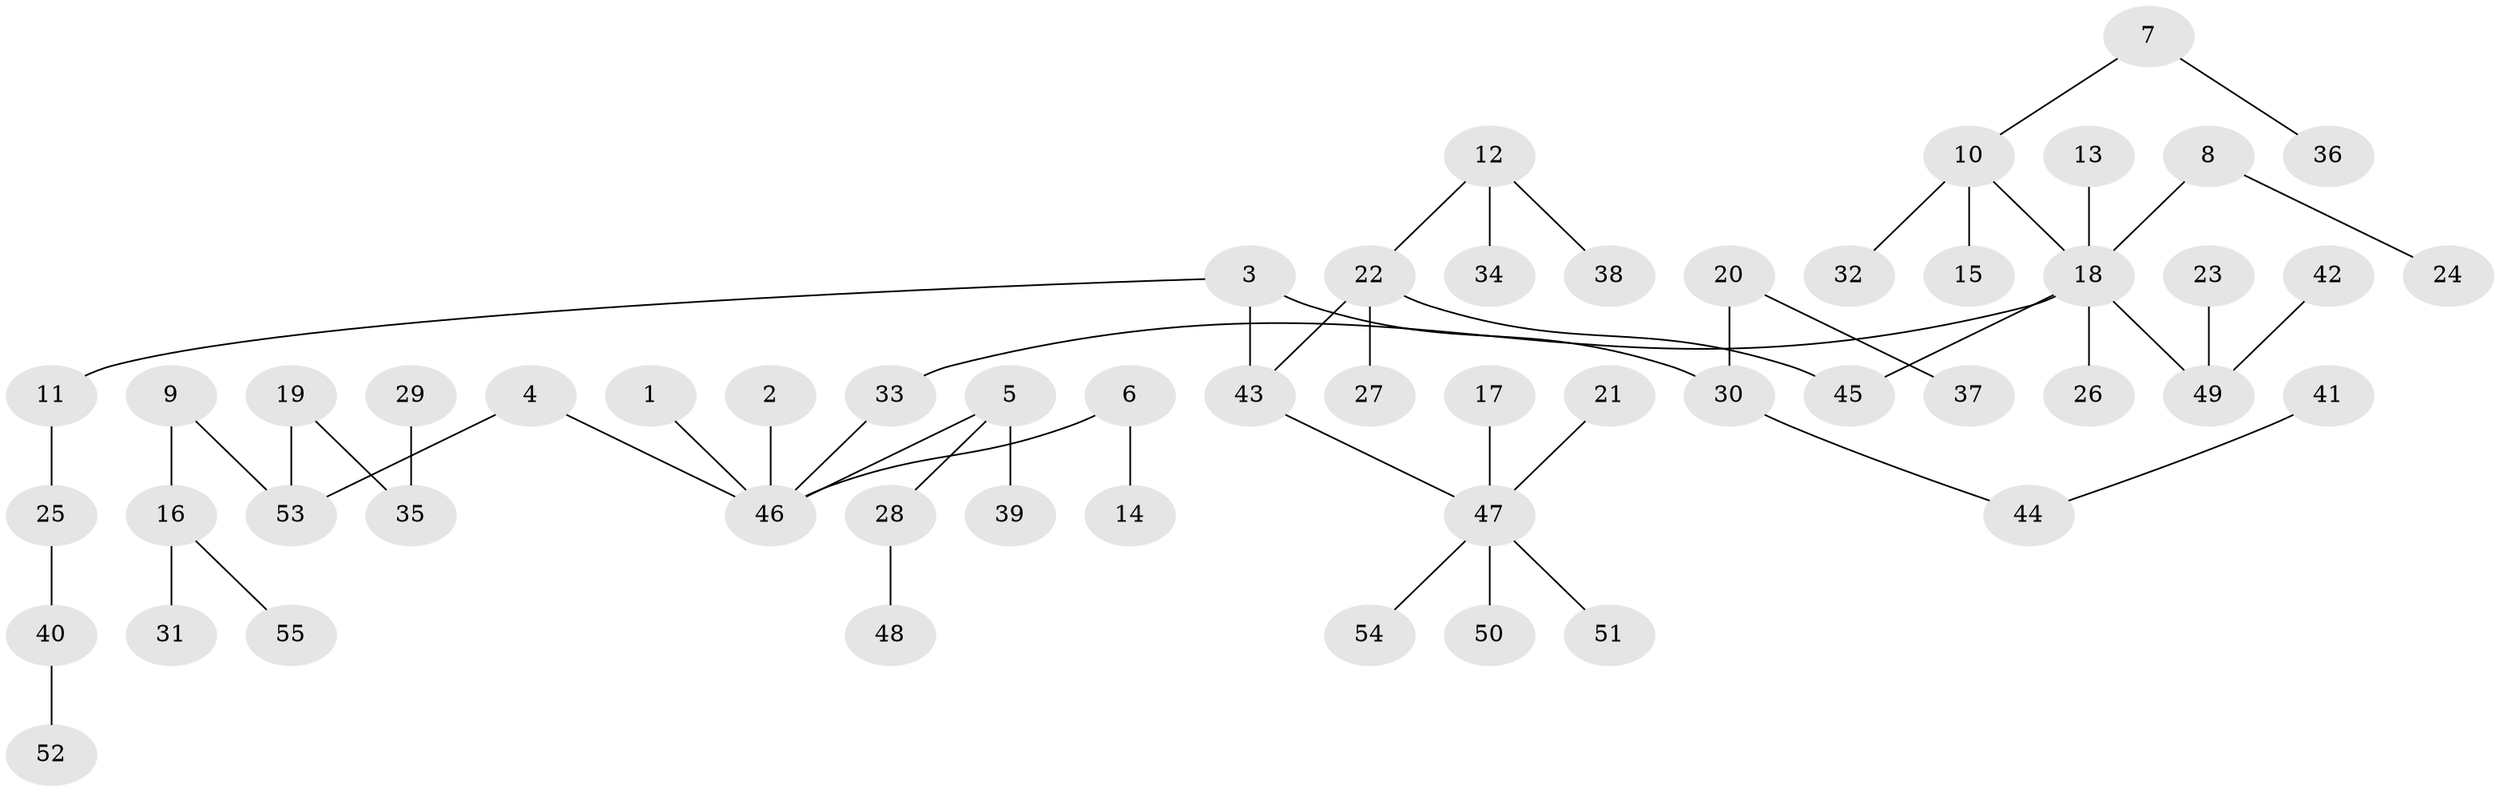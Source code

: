 // original degree distribution, {5: 0.027522935779816515, 8: 0.01834862385321101, 4: 0.05504587155963303, 7: 0.009174311926605505, 2: 0.26605504587155965, 1: 0.4954128440366973, 3: 0.12844036697247707}
// Generated by graph-tools (version 1.1) at 2025/02/03/09/25 03:02:22]
// undirected, 55 vertices, 54 edges
graph export_dot {
graph [start="1"]
  node [color=gray90,style=filled];
  1;
  2;
  3;
  4;
  5;
  6;
  7;
  8;
  9;
  10;
  11;
  12;
  13;
  14;
  15;
  16;
  17;
  18;
  19;
  20;
  21;
  22;
  23;
  24;
  25;
  26;
  27;
  28;
  29;
  30;
  31;
  32;
  33;
  34;
  35;
  36;
  37;
  38;
  39;
  40;
  41;
  42;
  43;
  44;
  45;
  46;
  47;
  48;
  49;
  50;
  51;
  52;
  53;
  54;
  55;
  1 -- 46 [weight=1.0];
  2 -- 46 [weight=1.0];
  3 -- 11 [weight=1.0];
  3 -- 30 [weight=1.0];
  3 -- 43 [weight=1.0];
  4 -- 46 [weight=1.0];
  4 -- 53 [weight=1.0];
  5 -- 28 [weight=1.0];
  5 -- 39 [weight=1.0];
  5 -- 46 [weight=1.0];
  6 -- 14 [weight=1.0];
  6 -- 46 [weight=1.0];
  7 -- 10 [weight=1.0];
  7 -- 36 [weight=1.0];
  8 -- 18 [weight=1.0];
  8 -- 24 [weight=1.0];
  9 -- 16 [weight=1.0];
  9 -- 53 [weight=1.0];
  10 -- 15 [weight=1.0];
  10 -- 18 [weight=1.0];
  10 -- 32 [weight=1.0];
  11 -- 25 [weight=1.0];
  12 -- 22 [weight=1.0];
  12 -- 34 [weight=1.0];
  12 -- 38 [weight=1.0];
  13 -- 18 [weight=1.0];
  16 -- 31 [weight=1.0];
  16 -- 55 [weight=1.0];
  17 -- 47 [weight=1.0];
  18 -- 26 [weight=1.0];
  18 -- 33 [weight=1.0];
  18 -- 45 [weight=1.0];
  18 -- 49 [weight=1.0];
  19 -- 35 [weight=1.0];
  19 -- 53 [weight=1.0];
  20 -- 30 [weight=1.0];
  20 -- 37 [weight=1.0];
  21 -- 47 [weight=1.0];
  22 -- 27 [weight=1.0];
  22 -- 43 [weight=1.0];
  22 -- 45 [weight=1.0];
  23 -- 49 [weight=1.0];
  25 -- 40 [weight=1.0];
  28 -- 48 [weight=1.0];
  29 -- 35 [weight=1.0];
  30 -- 44 [weight=1.0];
  33 -- 46 [weight=1.0];
  40 -- 52 [weight=1.0];
  41 -- 44 [weight=1.0];
  42 -- 49 [weight=1.0];
  43 -- 47 [weight=1.0];
  47 -- 50 [weight=1.0];
  47 -- 51 [weight=1.0];
  47 -- 54 [weight=1.0];
}
